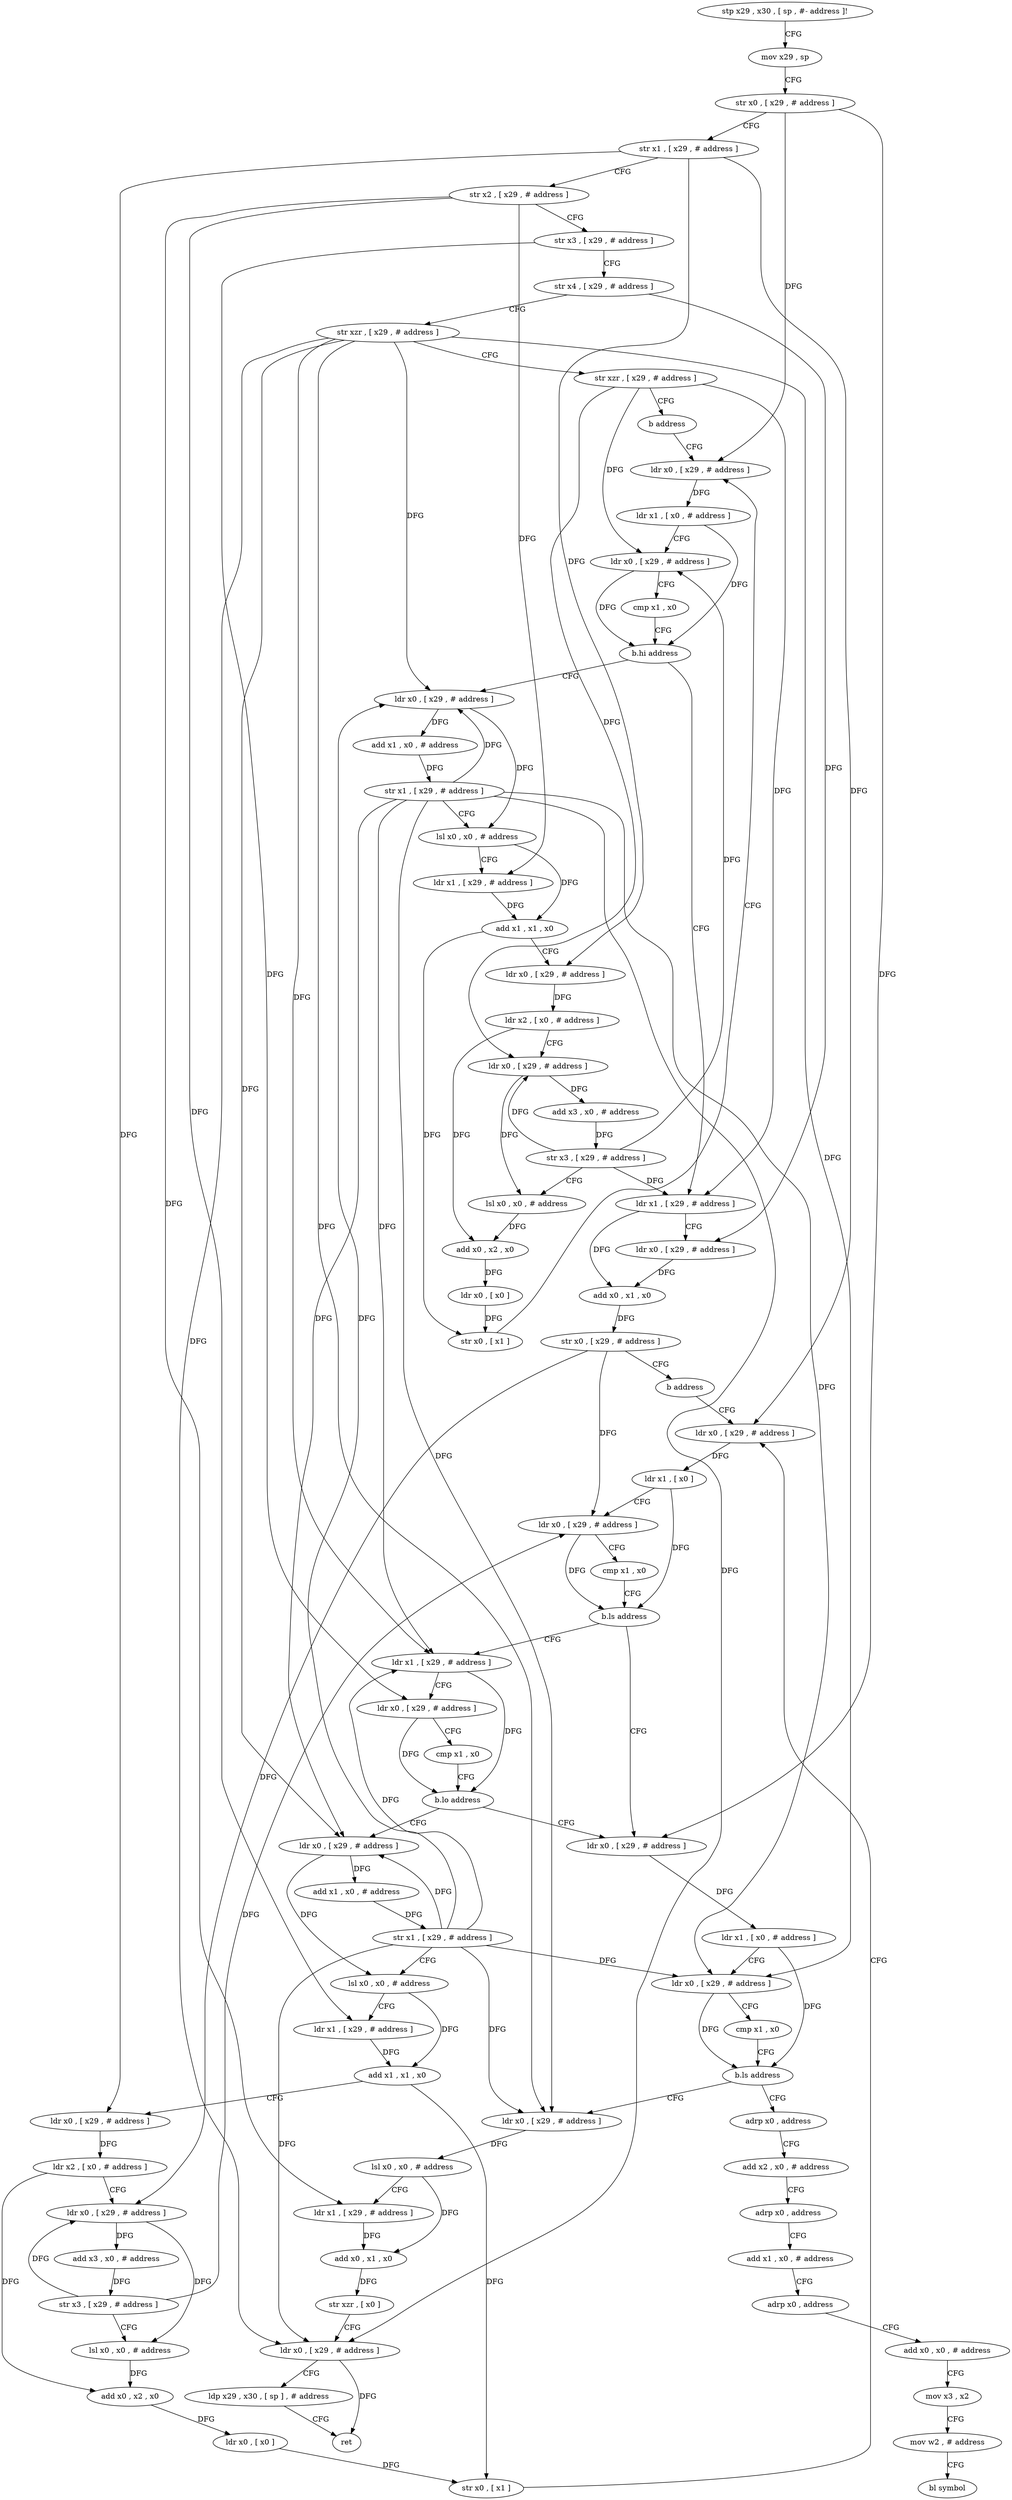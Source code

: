 digraph "func" {
"4285064" [label = "stp x29 , x30 , [ sp , #- address ]!" ]
"4285068" [label = "mov x29 , sp" ]
"4285072" [label = "str x0 , [ x29 , # address ]" ]
"4285076" [label = "str x1 , [ x29 , # address ]" ]
"4285080" [label = "str x2 , [ x29 , # address ]" ]
"4285084" [label = "str x3 , [ x29 , # address ]" ]
"4285088" [label = "str x4 , [ x29 , # address ]" ]
"4285092" [label = "str xzr , [ x29 , # address ]" ]
"4285096" [label = "str xzr , [ x29 , # address ]" ]
"4285100" [label = "b address" ]
"4285164" [label = "ldr x0 , [ x29 , # address ]" ]
"4285168" [label = "ldr x1 , [ x0 , # address ]" ]
"4285172" [label = "ldr x0 , [ x29 , # address ]" ]
"4285176" [label = "cmp x1 , x0" ]
"4285180" [label = "b.hi address" ]
"4285104" [label = "ldr x0 , [ x29 , # address ]" ]
"4285184" [label = "ldr x1 , [ x29 , # address ]" ]
"4285108" [label = "add x1 , x0 , # address" ]
"4285112" [label = "str x1 , [ x29 , # address ]" ]
"4285116" [label = "lsl x0 , x0 , # address" ]
"4285120" [label = "ldr x1 , [ x29 , # address ]" ]
"4285124" [label = "add x1 , x1 , x0" ]
"4285128" [label = "ldr x0 , [ x29 , # address ]" ]
"4285132" [label = "ldr x2 , [ x0 , # address ]" ]
"4285136" [label = "ldr x0 , [ x29 , # address ]" ]
"4285140" [label = "add x3 , x0 , # address" ]
"4285144" [label = "str x3 , [ x29 , # address ]" ]
"4285148" [label = "lsl x0 , x0 , # address" ]
"4285152" [label = "add x0 , x2 , x0" ]
"4285156" [label = "ldr x0 , [ x0 ]" ]
"4285160" [label = "str x0 , [ x1 ]" ]
"4285188" [label = "ldr x0 , [ x29 , # address ]" ]
"4285192" [label = "add x0 , x1 , x0" ]
"4285196" [label = "str x0 , [ x29 , # address ]" ]
"4285200" [label = "b address" ]
"4285264" [label = "ldr x0 , [ x29 , # address ]" ]
"4285268" [label = "ldr x1 , [ x0 ]" ]
"4285272" [label = "ldr x0 , [ x29 , # address ]" ]
"4285276" [label = "cmp x1 , x0" ]
"4285280" [label = "b.ls address" ]
"4285300" [label = "ldr x0 , [ x29 , # address ]" ]
"4285284" [label = "ldr x1 , [ x29 , # address ]" ]
"4285304" [label = "ldr x1 , [ x0 , # address ]" ]
"4285308" [label = "ldr x0 , [ x29 , # address ]" ]
"4285312" [label = "cmp x1 , x0" ]
"4285316" [label = "b.ls address" ]
"4285356" [label = "ldr x0 , [ x29 , # address ]" ]
"4285320" [label = "adrp x0 , address" ]
"4285288" [label = "ldr x0 , [ x29 , # address ]" ]
"4285292" [label = "cmp x1 , x0" ]
"4285296" [label = "b.lo address" ]
"4285204" [label = "ldr x0 , [ x29 , # address ]" ]
"4285360" [label = "lsl x0 , x0 , # address" ]
"4285364" [label = "ldr x1 , [ x29 , # address ]" ]
"4285368" [label = "add x0 , x1 , x0" ]
"4285372" [label = "str xzr , [ x0 ]" ]
"4285376" [label = "ldr x0 , [ x29 , # address ]" ]
"4285380" [label = "ldp x29 , x30 , [ sp ] , # address" ]
"4285384" [label = "ret" ]
"4285324" [label = "add x2 , x0 , # address" ]
"4285328" [label = "adrp x0 , address" ]
"4285332" [label = "add x1 , x0 , # address" ]
"4285336" [label = "adrp x0 , address" ]
"4285340" [label = "add x0 , x0 , # address" ]
"4285344" [label = "mov x3 , x2" ]
"4285348" [label = "mov w2 , # address" ]
"4285352" [label = "bl symbol" ]
"4285208" [label = "add x1 , x0 , # address" ]
"4285212" [label = "str x1 , [ x29 , # address ]" ]
"4285216" [label = "lsl x0 , x0 , # address" ]
"4285220" [label = "ldr x1 , [ x29 , # address ]" ]
"4285224" [label = "add x1 , x1 , x0" ]
"4285228" [label = "ldr x0 , [ x29 , # address ]" ]
"4285232" [label = "ldr x2 , [ x0 , # address ]" ]
"4285236" [label = "ldr x0 , [ x29 , # address ]" ]
"4285240" [label = "add x3 , x0 , # address" ]
"4285244" [label = "str x3 , [ x29 , # address ]" ]
"4285248" [label = "lsl x0 , x0 , # address" ]
"4285252" [label = "add x0 , x2 , x0" ]
"4285256" [label = "ldr x0 , [ x0 ]" ]
"4285260" [label = "str x0 , [ x1 ]" ]
"4285064" -> "4285068" [ label = "CFG" ]
"4285068" -> "4285072" [ label = "CFG" ]
"4285072" -> "4285076" [ label = "CFG" ]
"4285072" -> "4285164" [ label = "DFG" ]
"4285072" -> "4285300" [ label = "DFG" ]
"4285076" -> "4285080" [ label = "CFG" ]
"4285076" -> "4285128" [ label = "DFG" ]
"4285076" -> "4285264" [ label = "DFG" ]
"4285076" -> "4285228" [ label = "DFG" ]
"4285080" -> "4285084" [ label = "CFG" ]
"4285080" -> "4285120" [ label = "DFG" ]
"4285080" -> "4285364" [ label = "DFG" ]
"4285080" -> "4285220" [ label = "DFG" ]
"4285084" -> "4285088" [ label = "CFG" ]
"4285084" -> "4285288" [ label = "DFG" ]
"4285088" -> "4285092" [ label = "CFG" ]
"4285088" -> "4285188" [ label = "DFG" ]
"4285092" -> "4285096" [ label = "CFG" ]
"4285092" -> "4285104" [ label = "DFG" ]
"4285092" -> "4285308" [ label = "DFG" ]
"4285092" -> "4285284" [ label = "DFG" ]
"4285092" -> "4285356" [ label = "DFG" ]
"4285092" -> "4285376" [ label = "DFG" ]
"4285092" -> "4285204" [ label = "DFG" ]
"4285096" -> "4285100" [ label = "CFG" ]
"4285096" -> "4285172" [ label = "DFG" ]
"4285096" -> "4285136" [ label = "DFG" ]
"4285096" -> "4285184" [ label = "DFG" ]
"4285100" -> "4285164" [ label = "CFG" ]
"4285164" -> "4285168" [ label = "DFG" ]
"4285168" -> "4285172" [ label = "CFG" ]
"4285168" -> "4285180" [ label = "DFG" ]
"4285172" -> "4285176" [ label = "CFG" ]
"4285172" -> "4285180" [ label = "DFG" ]
"4285176" -> "4285180" [ label = "CFG" ]
"4285180" -> "4285104" [ label = "CFG" ]
"4285180" -> "4285184" [ label = "CFG" ]
"4285104" -> "4285108" [ label = "DFG" ]
"4285104" -> "4285116" [ label = "DFG" ]
"4285184" -> "4285188" [ label = "CFG" ]
"4285184" -> "4285192" [ label = "DFG" ]
"4285108" -> "4285112" [ label = "DFG" ]
"4285112" -> "4285116" [ label = "CFG" ]
"4285112" -> "4285104" [ label = "DFG" ]
"4285112" -> "4285308" [ label = "DFG" ]
"4285112" -> "4285284" [ label = "DFG" ]
"4285112" -> "4285356" [ label = "DFG" ]
"4285112" -> "4285376" [ label = "DFG" ]
"4285112" -> "4285204" [ label = "DFG" ]
"4285116" -> "4285120" [ label = "CFG" ]
"4285116" -> "4285124" [ label = "DFG" ]
"4285120" -> "4285124" [ label = "DFG" ]
"4285124" -> "4285128" [ label = "CFG" ]
"4285124" -> "4285160" [ label = "DFG" ]
"4285128" -> "4285132" [ label = "DFG" ]
"4285132" -> "4285136" [ label = "CFG" ]
"4285132" -> "4285152" [ label = "DFG" ]
"4285136" -> "4285140" [ label = "DFG" ]
"4285136" -> "4285148" [ label = "DFG" ]
"4285140" -> "4285144" [ label = "DFG" ]
"4285144" -> "4285148" [ label = "CFG" ]
"4285144" -> "4285172" [ label = "DFG" ]
"4285144" -> "4285136" [ label = "DFG" ]
"4285144" -> "4285184" [ label = "DFG" ]
"4285148" -> "4285152" [ label = "DFG" ]
"4285152" -> "4285156" [ label = "DFG" ]
"4285156" -> "4285160" [ label = "DFG" ]
"4285160" -> "4285164" [ label = "CFG" ]
"4285188" -> "4285192" [ label = "DFG" ]
"4285192" -> "4285196" [ label = "DFG" ]
"4285196" -> "4285200" [ label = "CFG" ]
"4285196" -> "4285272" [ label = "DFG" ]
"4285196" -> "4285236" [ label = "DFG" ]
"4285200" -> "4285264" [ label = "CFG" ]
"4285264" -> "4285268" [ label = "DFG" ]
"4285268" -> "4285272" [ label = "CFG" ]
"4285268" -> "4285280" [ label = "DFG" ]
"4285272" -> "4285276" [ label = "CFG" ]
"4285272" -> "4285280" [ label = "DFG" ]
"4285276" -> "4285280" [ label = "CFG" ]
"4285280" -> "4285300" [ label = "CFG" ]
"4285280" -> "4285284" [ label = "CFG" ]
"4285300" -> "4285304" [ label = "DFG" ]
"4285284" -> "4285288" [ label = "CFG" ]
"4285284" -> "4285296" [ label = "DFG" ]
"4285304" -> "4285308" [ label = "CFG" ]
"4285304" -> "4285316" [ label = "DFG" ]
"4285308" -> "4285312" [ label = "CFG" ]
"4285308" -> "4285316" [ label = "DFG" ]
"4285312" -> "4285316" [ label = "CFG" ]
"4285316" -> "4285356" [ label = "CFG" ]
"4285316" -> "4285320" [ label = "CFG" ]
"4285356" -> "4285360" [ label = "DFG" ]
"4285320" -> "4285324" [ label = "CFG" ]
"4285288" -> "4285292" [ label = "CFG" ]
"4285288" -> "4285296" [ label = "DFG" ]
"4285292" -> "4285296" [ label = "CFG" ]
"4285296" -> "4285204" [ label = "CFG" ]
"4285296" -> "4285300" [ label = "CFG" ]
"4285204" -> "4285208" [ label = "DFG" ]
"4285204" -> "4285216" [ label = "DFG" ]
"4285360" -> "4285364" [ label = "CFG" ]
"4285360" -> "4285368" [ label = "DFG" ]
"4285364" -> "4285368" [ label = "DFG" ]
"4285368" -> "4285372" [ label = "DFG" ]
"4285372" -> "4285376" [ label = "CFG" ]
"4285376" -> "4285380" [ label = "CFG" ]
"4285376" -> "4285384" [ label = "DFG" ]
"4285380" -> "4285384" [ label = "CFG" ]
"4285324" -> "4285328" [ label = "CFG" ]
"4285328" -> "4285332" [ label = "CFG" ]
"4285332" -> "4285336" [ label = "CFG" ]
"4285336" -> "4285340" [ label = "CFG" ]
"4285340" -> "4285344" [ label = "CFG" ]
"4285344" -> "4285348" [ label = "CFG" ]
"4285348" -> "4285352" [ label = "CFG" ]
"4285208" -> "4285212" [ label = "DFG" ]
"4285212" -> "4285216" [ label = "CFG" ]
"4285212" -> "4285104" [ label = "DFG" ]
"4285212" -> "4285308" [ label = "DFG" ]
"4285212" -> "4285284" [ label = "DFG" ]
"4285212" -> "4285356" [ label = "DFG" ]
"4285212" -> "4285376" [ label = "DFG" ]
"4285212" -> "4285204" [ label = "DFG" ]
"4285216" -> "4285220" [ label = "CFG" ]
"4285216" -> "4285224" [ label = "DFG" ]
"4285220" -> "4285224" [ label = "DFG" ]
"4285224" -> "4285228" [ label = "CFG" ]
"4285224" -> "4285260" [ label = "DFG" ]
"4285228" -> "4285232" [ label = "DFG" ]
"4285232" -> "4285236" [ label = "CFG" ]
"4285232" -> "4285252" [ label = "DFG" ]
"4285236" -> "4285240" [ label = "DFG" ]
"4285236" -> "4285248" [ label = "DFG" ]
"4285240" -> "4285244" [ label = "DFG" ]
"4285244" -> "4285248" [ label = "CFG" ]
"4285244" -> "4285272" [ label = "DFG" ]
"4285244" -> "4285236" [ label = "DFG" ]
"4285248" -> "4285252" [ label = "DFG" ]
"4285252" -> "4285256" [ label = "DFG" ]
"4285256" -> "4285260" [ label = "DFG" ]
"4285260" -> "4285264" [ label = "CFG" ]
}
